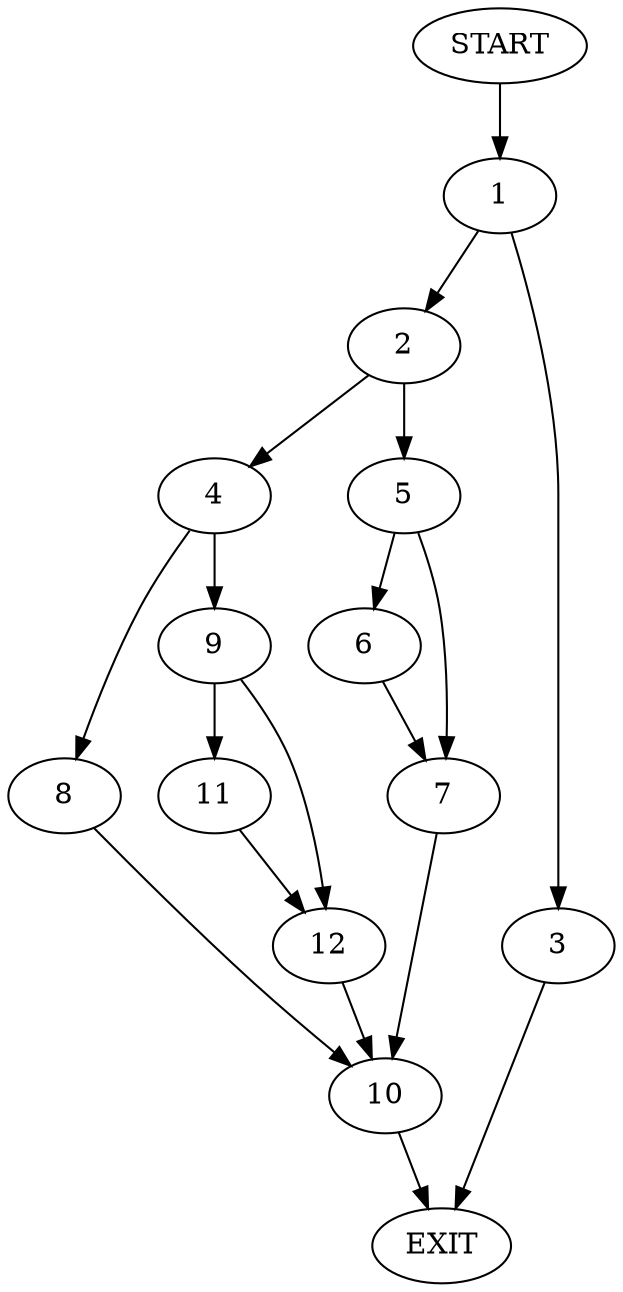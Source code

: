 digraph {
0 [label="START"]
13 [label="EXIT"]
0 -> 1
1 -> 2
1 -> 3
3 -> 13
2 -> 4
2 -> 5
5 -> 6
5 -> 7
4 -> 8
4 -> 9
6 -> 7
7 -> 10
10 -> 13
8 -> 10
9 -> 11
9 -> 12
12 -> 10
11 -> 12
}
